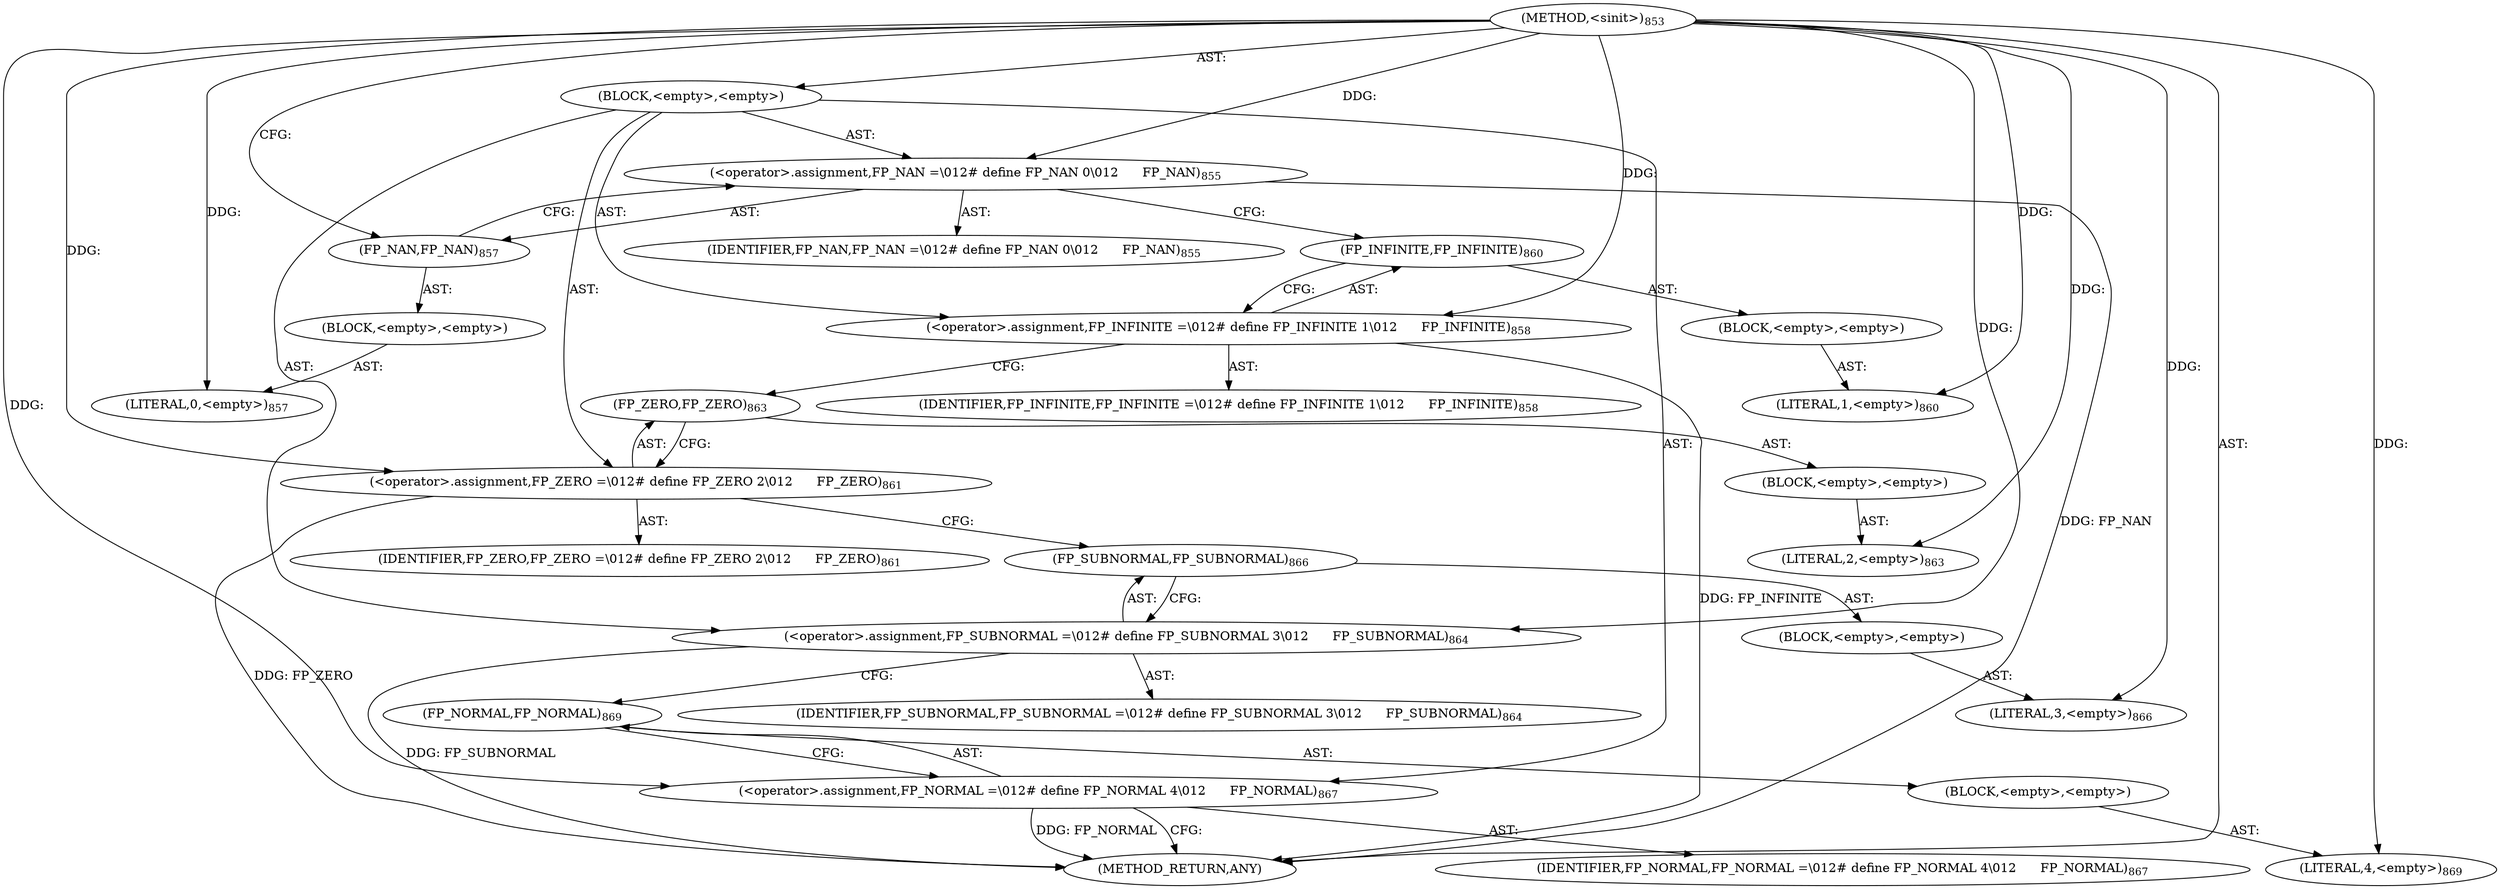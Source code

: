 digraph "&lt;sinit&gt;" {  
"6444" [label = <(METHOD,&lt;sinit&gt;)<SUB>853</SUB>> ]
"6445" [label = <(BLOCK,&lt;empty&gt;,&lt;empty&gt;)> ]
"6446" [label = <(&lt;operator&gt;.assignment,FP_NAN =\012# define FP_NAN 0\012      FP_NAN)<SUB>855</SUB>> ]
"6447" [label = <(IDENTIFIER,FP_NAN,FP_NAN =\012# define FP_NAN 0\012      FP_NAN)<SUB>855</SUB>> ]
"6448" [label = <(FP_NAN,FP_NAN)<SUB>857</SUB>> ]
"6449" [label = <(BLOCK,&lt;empty&gt;,&lt;empty&gt;)> ]
"6450" [label = <(LITERAL,0,&lt;empty&gt;)<SUB>857</SUB>> ]
"6451" [label = <(&lt;operator&gt;.assignment,FP_INFINITE =\012# define FP_INFINITE 1\012      FP_INFINITE)<SUB>858</SUB>> ]
"6452" [label = <(IDENTIFIER,FP_INFINITE,FP_INFINITE =\012# define FP_INFINITE 1\012      FP_INFINITE)<SUB>858</SUB>> ]
"6453" [label = <(FP_INFINITE,FP_INFINITE)<SUB>860</SUB>> ]
"6454" [label = <(BLOCK,&lt;empty&gt;,&lt;empty&gt;)> ]
"6455" [label = <(LITERAL,1,&lt;empty&gt;)<SUB>860</SUB>> ]
"6456" [label = <(&lt;operator&gt;.assignment,FP_ZERO =\012# define FP_ZERO 2\012      FP_ZERO)<SUB>861</SUB>> ]
"6457" [label = <(IDENTIFIER,FP_ZERO,FP_ZERO =\012# define FP_ZERO 2\012      FP_ZERO)<SUB>861</SUB>> ]
"6458" [label = <(FP_ZERO,FP_ZERO)<SUB>863</SUB>> ]
"6459" [label = <(BLOCK,&lt;empty&gt;,&lt;empty&gt;)> ]
"6460" [label = <(LITERAL,2,&lt;empty&gt;)<SUB>863</SUB>> ]
"6461" [label = <(&lt;operator&gt;.assignment,FP_SUBNORMAL =\012# define FP_SUBNORMAL 3\012      FP_SUBNORMAL)<SUB>864</SUB>> ]
"6462" [label = <(IDENTIFIER,FP_SUBNORMAL,FP_SUBNORMAL =\012# define FP_SUBNORMAL 3\012      FP_SUBNORMAL)<SUB>864</SUB>> ]
"6463" [label = <(FP_SUBNORMAL,FP_SUBNORMAL)<SUB>866</SUB>> ]
"6464" [label = <(BLOCK,&lt;empty&gt;,&lt;empty&gt;)> ]
"6465" [label = <(LITERAL,3,&lt;empty&gt;)<SUB>866</SUB>> ]
"6466" [label = <(&lt;operator&gt;.assignment,FP_NORMAL =\012# define FP_NORMAL 4\012      FP_NORMAL)<SUB>867</SUB>> ]
"6467" [label = <(IDENTIFIER,FP_NORMAL,FP_NORMAL =\012# define FP_NORMAL 4\012      FP_NORMAL)<SUB>867</SUB>> ]
"6468" [label = <(FP_NORMAL,FP_NORMAL)<SUB>869</SUB>> ]
"6469" [label = <(BLOCK,&lt;empty&gt;,&lt;empty&gt;)> ]
"6470" [label = <(LITERAL,4,&lt;empty&gt;)<SUB>869</SUB>> ]
"6471" [label = <(METHOD_RETURN,ANY)> ]
  "6444" -> "6445"  [ label = "AST: "] 
  "6444" -> "6471"  [ label = "AST: "] 
  "6445" -> "6446"  [ label = "AST: "] 
  "6445" -> "6451"  [ label = "AST: "] 
  "6445" -> "6456"  [ label = "AST: "] 
  "6445" -> "6461"  [ label = "AST: "] 
  "6445" -> "6466"  [ label = "AST: "] 
  "6446" -> "6447"  [ label = "AST: "] 
  "6446" -> "6448"  [ label = "AST: "] 
  "6448" -> "6449"  [ label = "AST: "] 
  "6449" -> "6450"  [ label = "AST: "] 
  "6451" -> "6452"  [ label = "AST: "] 
  "6451" -> "6453"  [ label = "AST: "] 
  "6453" -> "6454"  [ label = "AST: "] 
  "6454" -> "6455"  [ label = "AST: "] 
  "6456" -> "6457"  [ label = "AST: "] 
  "6456" -> "6458"  [ label = "AST: "] 
  "6458" -> "6459"  [ label = "AST: "] 
  "6459" -> "6460"  [ label = "AST: "] 
  "6461" -> "6462"  [ label = "AST: "] 
  "6461" -> "6463"  [ label = "AST: "] 
  "6463" -> "6464"  [ label = "AST: "] 
  "6464" -> "6465"  [ label = "AST: "] 
  "6466" -> "6467"  [ label = "AST: "] 
  "6466" -> "6468"  [ label = "AST: "] 
  "6468" -> "6469"  [ label = "AST: "] 
  "6469" -> "6470"  [ label = "AST: "] 
  "6446" -> "6453"  [ label = "CFG: "] 
  "6451" -> "6458"  [ label = "CFG: "] 
  "6456" -> "6463"  [ label = "CFG: "] 
  "6461" -> "6468"  [ label = "CFG: "] 
  "6466" -> "6471"  [ label = "CFG: "] 
  "6448" -> "6446"  [ label = "CFG: "] 
  "6453" -> "6451"  [ label = "CFG: "] 
  "6458" -> "6456"  [ label = "CFG: "] 
  "6463" -> "6461"  [ label = "CFG: "] 
  "6468" -> "6466"  [ label = "CFG: "] 
  "6444" -> "6448"  [ label = "CFG: "] 
  "6446" -> "6471"  [ label = "DDG: FP_NAN"] 
  "6451" -> "6471"  [ label = "DDG: FP_INFINITE"] 
  "6456" -> "6471"  [ label = "DDG: FP_ZERO"] 
  "6461" -> "6471"  [ label = "DDG: FP_SUBNORMAL"] 
  "6466" -> "6471"  [ label = "DDG: FP_NORMAL"] 
  "6444" -> "6446"  [ label = "DDG: "] 
  "6444" -> "6451"  [ label = "DDG: "] 
  "6444" -> "6456"  [ label = "DDG: "] 
  "6444" -> "6461"  [ label = "DDG: "] 
  "6444" -> "6466"  [ label = "DDG: "] 
  "6444" -> "6450"  [ label = "DDG: "] 
  "6444" -> "6455"  [ label = "DDG: "] 
  "6444" -> "6460"  [ label = "DDG: "] 
  "6444" -> "6465"  [ label = "DDG: "] 
  "6444" -> "6470"  [ label = "DDG: "] 
}
